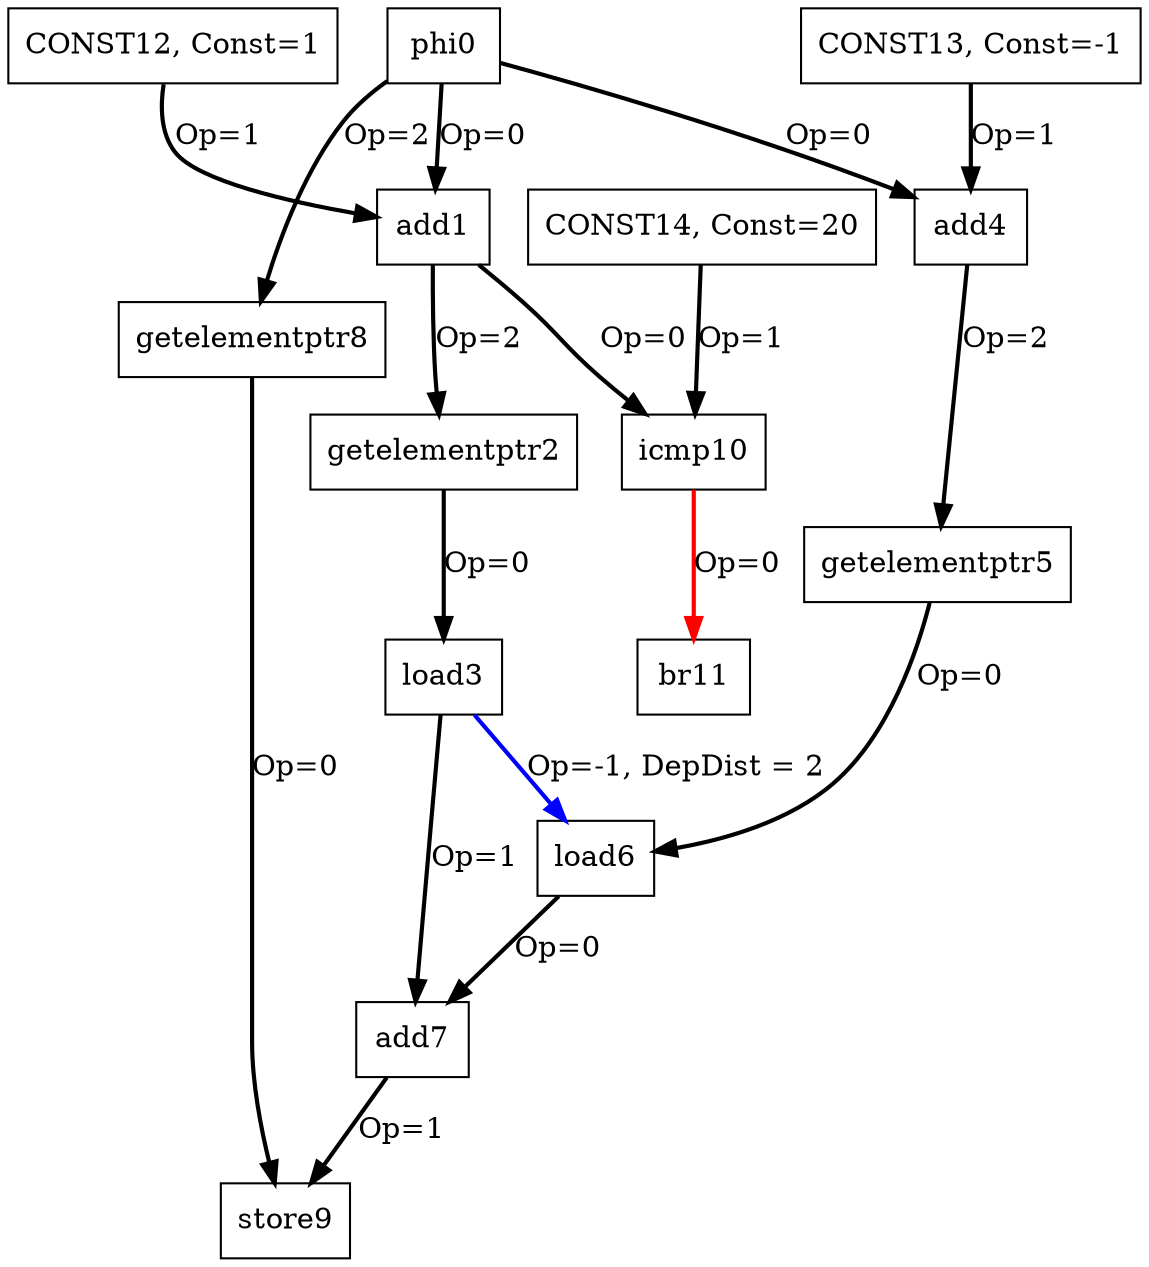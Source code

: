 Digraph G {
phi0[label = "phi0", shape = box, color = black];
add1[label = "add1", shape = box, color = black];
getelementptr2[label = "getelementptr2", shape = box, color = black];
load3[label = "load3", shape = box, color = black];
add4[label = "add4", shape = box, color = black];
getelementptr5[label = "getelementptr5", shape = box, color = black];
load6[label = "load6", shape = box, color = black];
add7[label = "add7", shape = box, color = black];
getelementptr8[label = "getelementptr8", shape = box, color = black];
store9[label = "store9", shape = box, color = black];
icmp10[label = "icmp10", shape = box, color = black];
br11[label = "br11", shape = box, color = black];
CONST12[label = "CONST12, Const=1", shape = box, color = black];
CONST13[label = "CONST13, Const=-1", shape = box, color = black];
CONST14[label = "CONST14, Const=20", shape = box, color = black];
phi0 -> getelementptr8[color = black, style = bold, label = "Op=2"];
phi0 -> add4[color = black, style = bold, label = "Op=0"];
phi0 -> add1[color = black, style = bold, label = "Op=0"];
CONST12 -> add1[color = black, style = bold, label = "Op=1"];
add1 -> icmp10[color = black, style = bold, label = "Op=0"];
add1 -> getelementptr2[color = black, style = bold, label = "Op=2"];
getelementptr2 -> load3[color = black, style = bold, label = "Op=0"];
load3 -> add7[color = black, style = bold, label = "Op=1"];
CONST13 -> add4[color = black, style = bold, label = "Op=1"];
add4 -> getelementptr5[color = black, style = bold, label = "Op=2"];
getelementptr5 -> load6[color = black, style = bold, label = "Op=0"];
load6 -> add7[color = black, style = bold, label = "Op=0"];
add7 -> store9[color = black, style = bold, label = "Op=1"];
getelementptr8 -> store9[color = black, style = bold, label = "Op=0"];
CONST14 -> icmp10[color = black, style = bold, label = "Op=1"];
icmp10 -> br11[color = red, style = bold, label = "Op=0"];
load3 -> load6[color = blue, style = bold, label = "Op=-1, DepDist = 2"];
}
